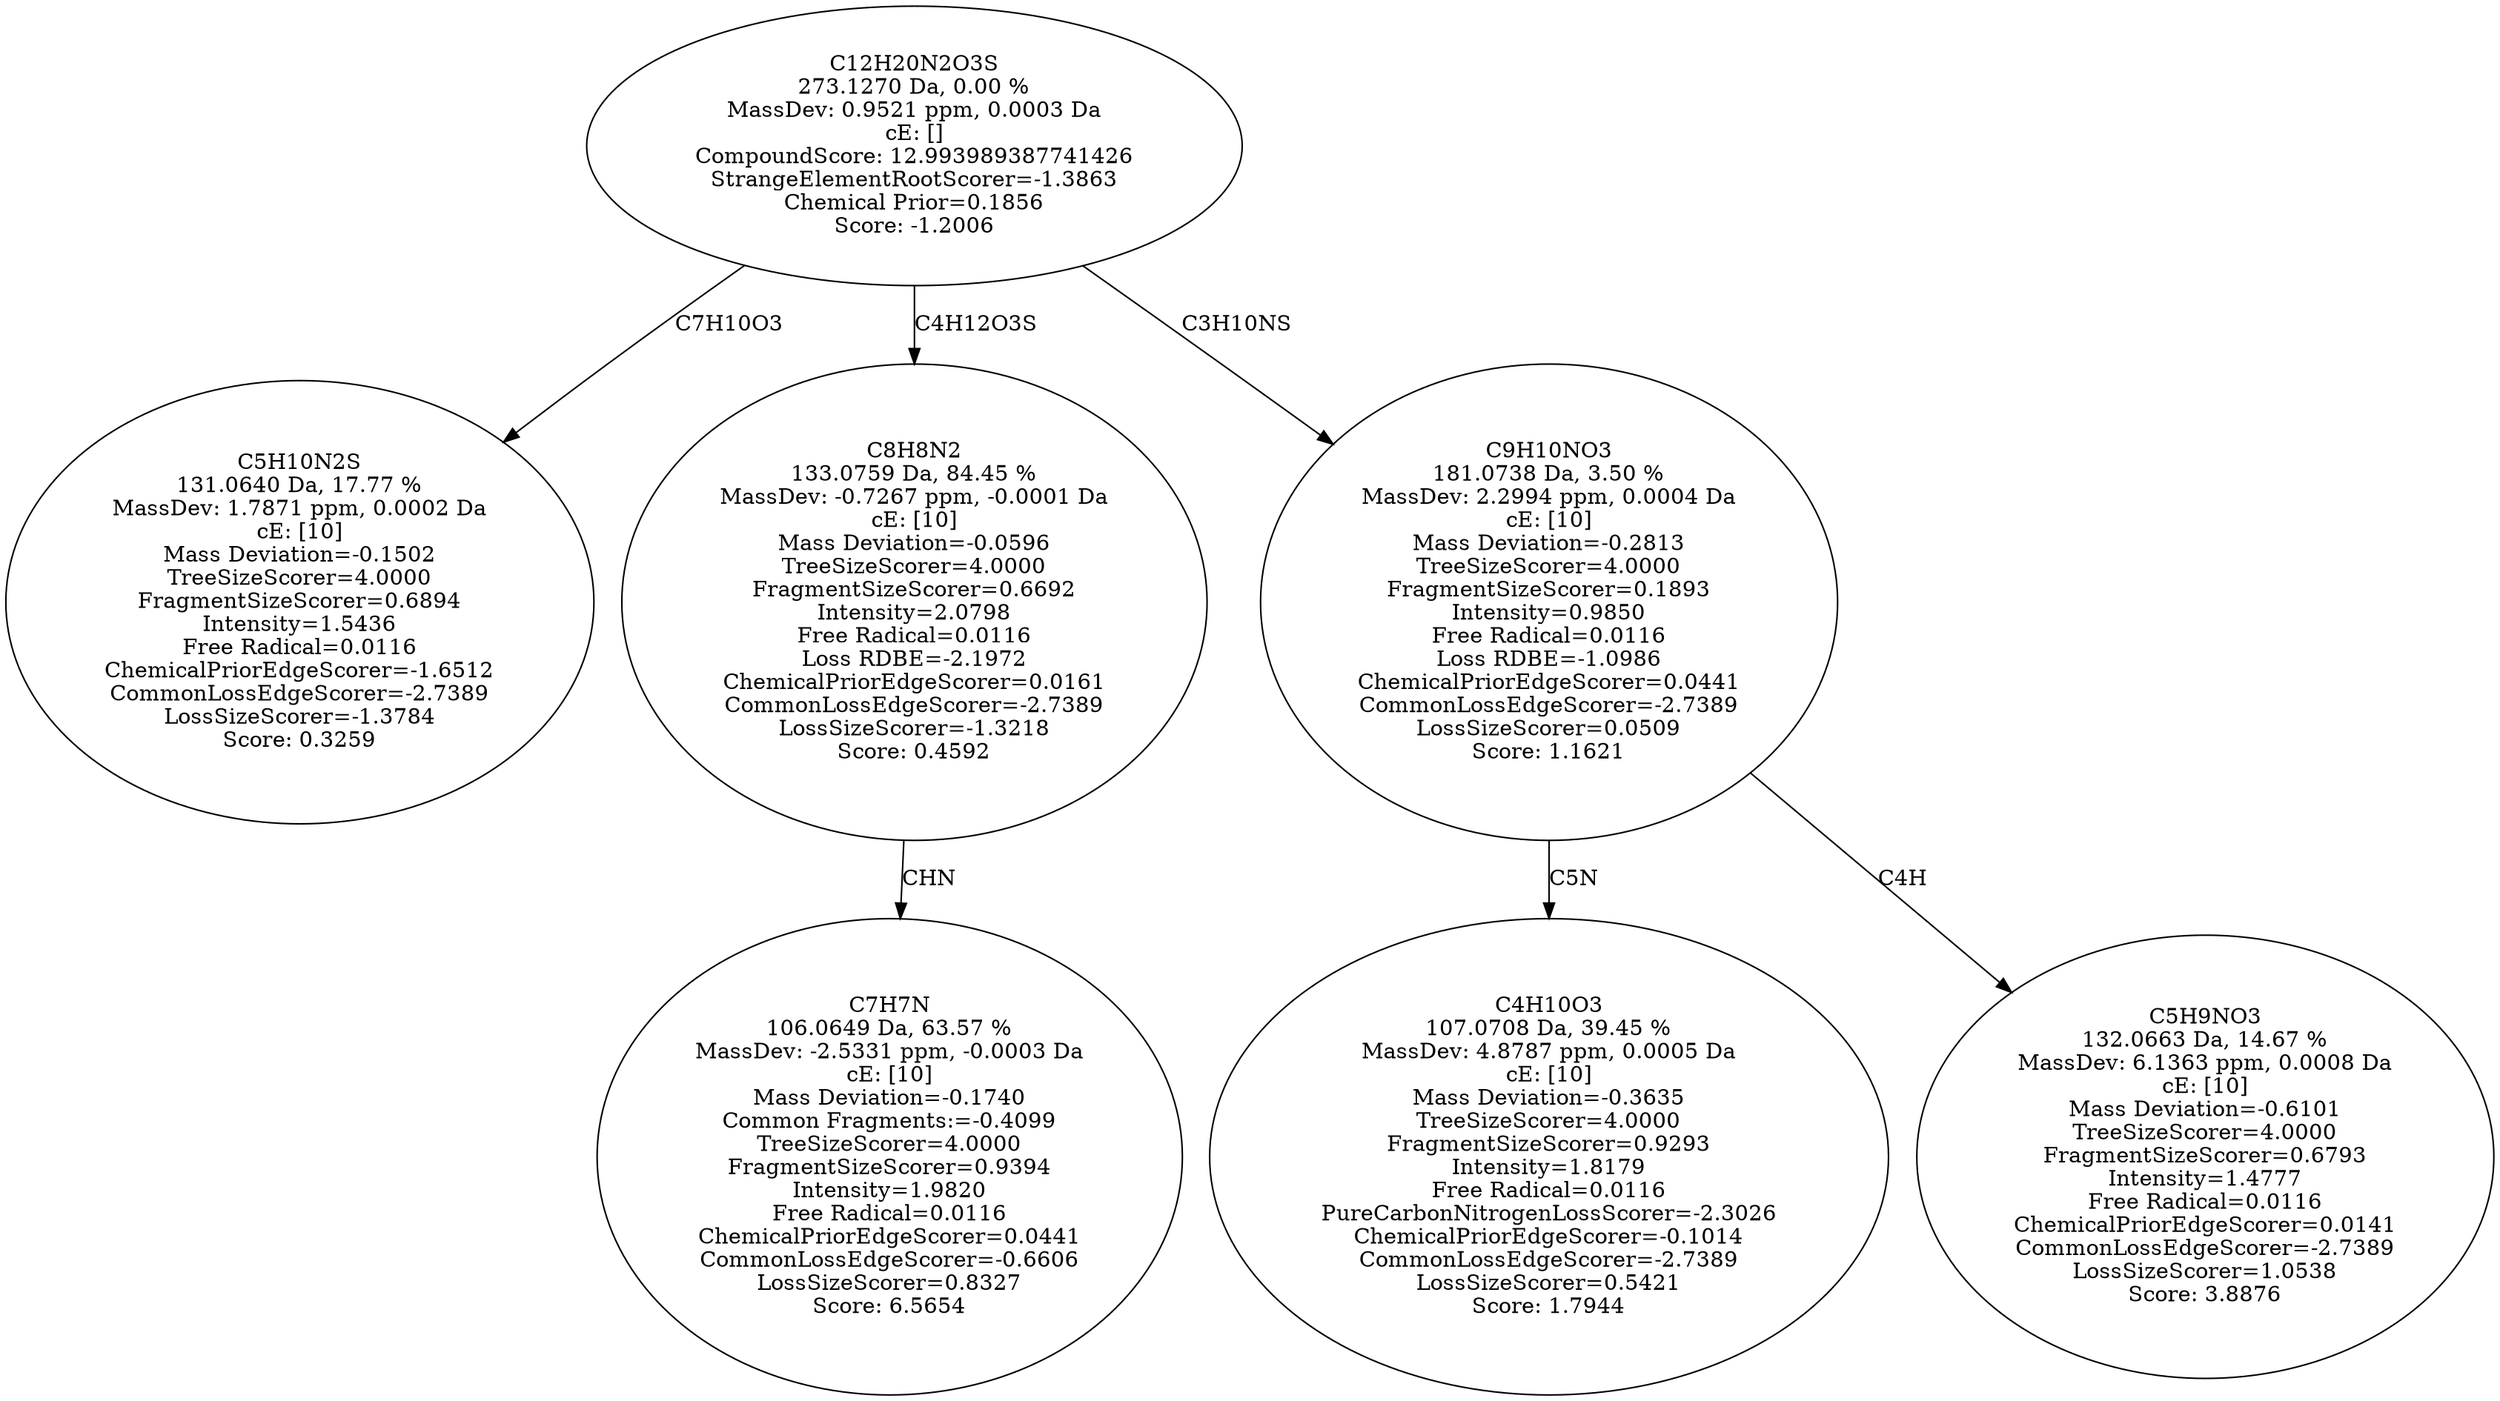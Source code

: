 strict digraph {
v1 [label="C5H10N2S\n131.0640 Da, 17.77 %\nMassDev: 1.7871 ppm, 0.0002 Da\ncE: [10]\nMass Deviation=-0.1502\nTreeSizeScorer=4.0000\nFragmentSizeScorer=0.6894\nIntensity=1.5436\nFree Radical=0.0116\nChemicalPriorEdgeScorer=-1.6512\nCommonLossEdgeScorer=-2.7389\nLossSizeScorer=-1.3784\nScore: 0.3259"];
v2 [label="C7H7N\n106.0649 Da, 63.57 %\nMassDev: -2.5331 ppm, -0.0003 Da\ncE: [10]\nMass Deviation=-0.1740\nCommon Fragments:=-0.4099\nTreeSizeScorer=4.0000\nFragmentSizeScorer=0.9394\nIntensity=1.9820\nFree Radical=0.0116\nChemicalPriorEdgeScorer=0.0441\nCommonLossEdgeScorer=-0.6606\nLossSizeScorer=0.8327\nScore: 6.5654"];
v3 [label="C8H8N2\n133.0759 Da, 84.45 %\nMassDev: -0.7267 ppm, -0.0001 Da\ncE: [10]\nMass Deviation=-0.0596\nTreeSizeScorer=4.0000\nFragmentSizeScorer=0.6692\nIntensity=2.0798\nFree Radical=0.0116\nLoss RDBE=-2.1972\nChemicalPriorEdgeScorer=0.0161\nCommonLossEdgeScorer=-2.7389\nLossSizeScorer=-1.3218\nScore: 0.4592"];
v4 [label="C4H10O3\n107.0708 Da, 39.45 %\nMassDev: 4.8787 ppm, 0.0005 Da\ncE: [10]\nMass Deviation=-0.3635\nTreeSizeScorer=4.0000\nFragmentSizeScorer=0.9293\nIntensity=1.8179\nFree Radical=0.0116\nPureCarbonNitrogenLossScorer=-2.3026\nChemicalPriorEdgeScorer=-0.1014\nCommonLossEdgeScorer=-2.7389\nLossSizeScorer=0.5421\nScore: 1.7944"];
v5 [label="C5H9NO3\n132.0663 Da, 14.67 %\nMassDev: 6.1363 ppm, 0.0008 Da\ncE: [10]\nMass Deviation=-0.6101\nTreeSizeScorer=4.0000\nFragmentSizeScorer=0.6793\nIntensity=1.4777\nFree Radical=0.0116\nChemicalPriorEdgeScorer=0.0141\nCommonLossEdgeScorer=-2.7389\nLossSizeScorer=1.0538\nScore: 3.8876"];
v6 [label="C9H10NO3\n181.0738 Da, 3.50 %\nMassDev: 2.2994 ppm, 0.0004 Da\ncE: [10]\nMass Deviation=-0.2813\nTreeSizeScorer=4.0000\nFragmentSizeScorer=0.1893\nIntensity=0.9850\nFree Radical=0.0116\nLoss RDBE=-1.0986\nChemicalPriorEdgeScorer=0.0441\nCommonLossEdgeScorer=-2.7389\nLossSizeScorer=0.0509\nScore: 1.1621"];
v7 [label="C12H20N2O3S\n273.1270 Da, 0.00 %\nMassDev: 0.9521 ppm, 0.0003 Da\ncE: []\nCompoundScore: 12.993989387741426\nStrangeElementRootScorer=-1.3863\nChemical Prior=0.1856\nScore: -1.2006"];
v7 -> v1 [label="C7H10O3"];
v3 -> v2 [label="CHN"];
v7 -> v3 [label="C4H12O3S"];
v6 -> v4 [label="C5N"];
v6 -> v5 [label="C4H"];
v7 -> v6 [label="C3H10NS"];
}